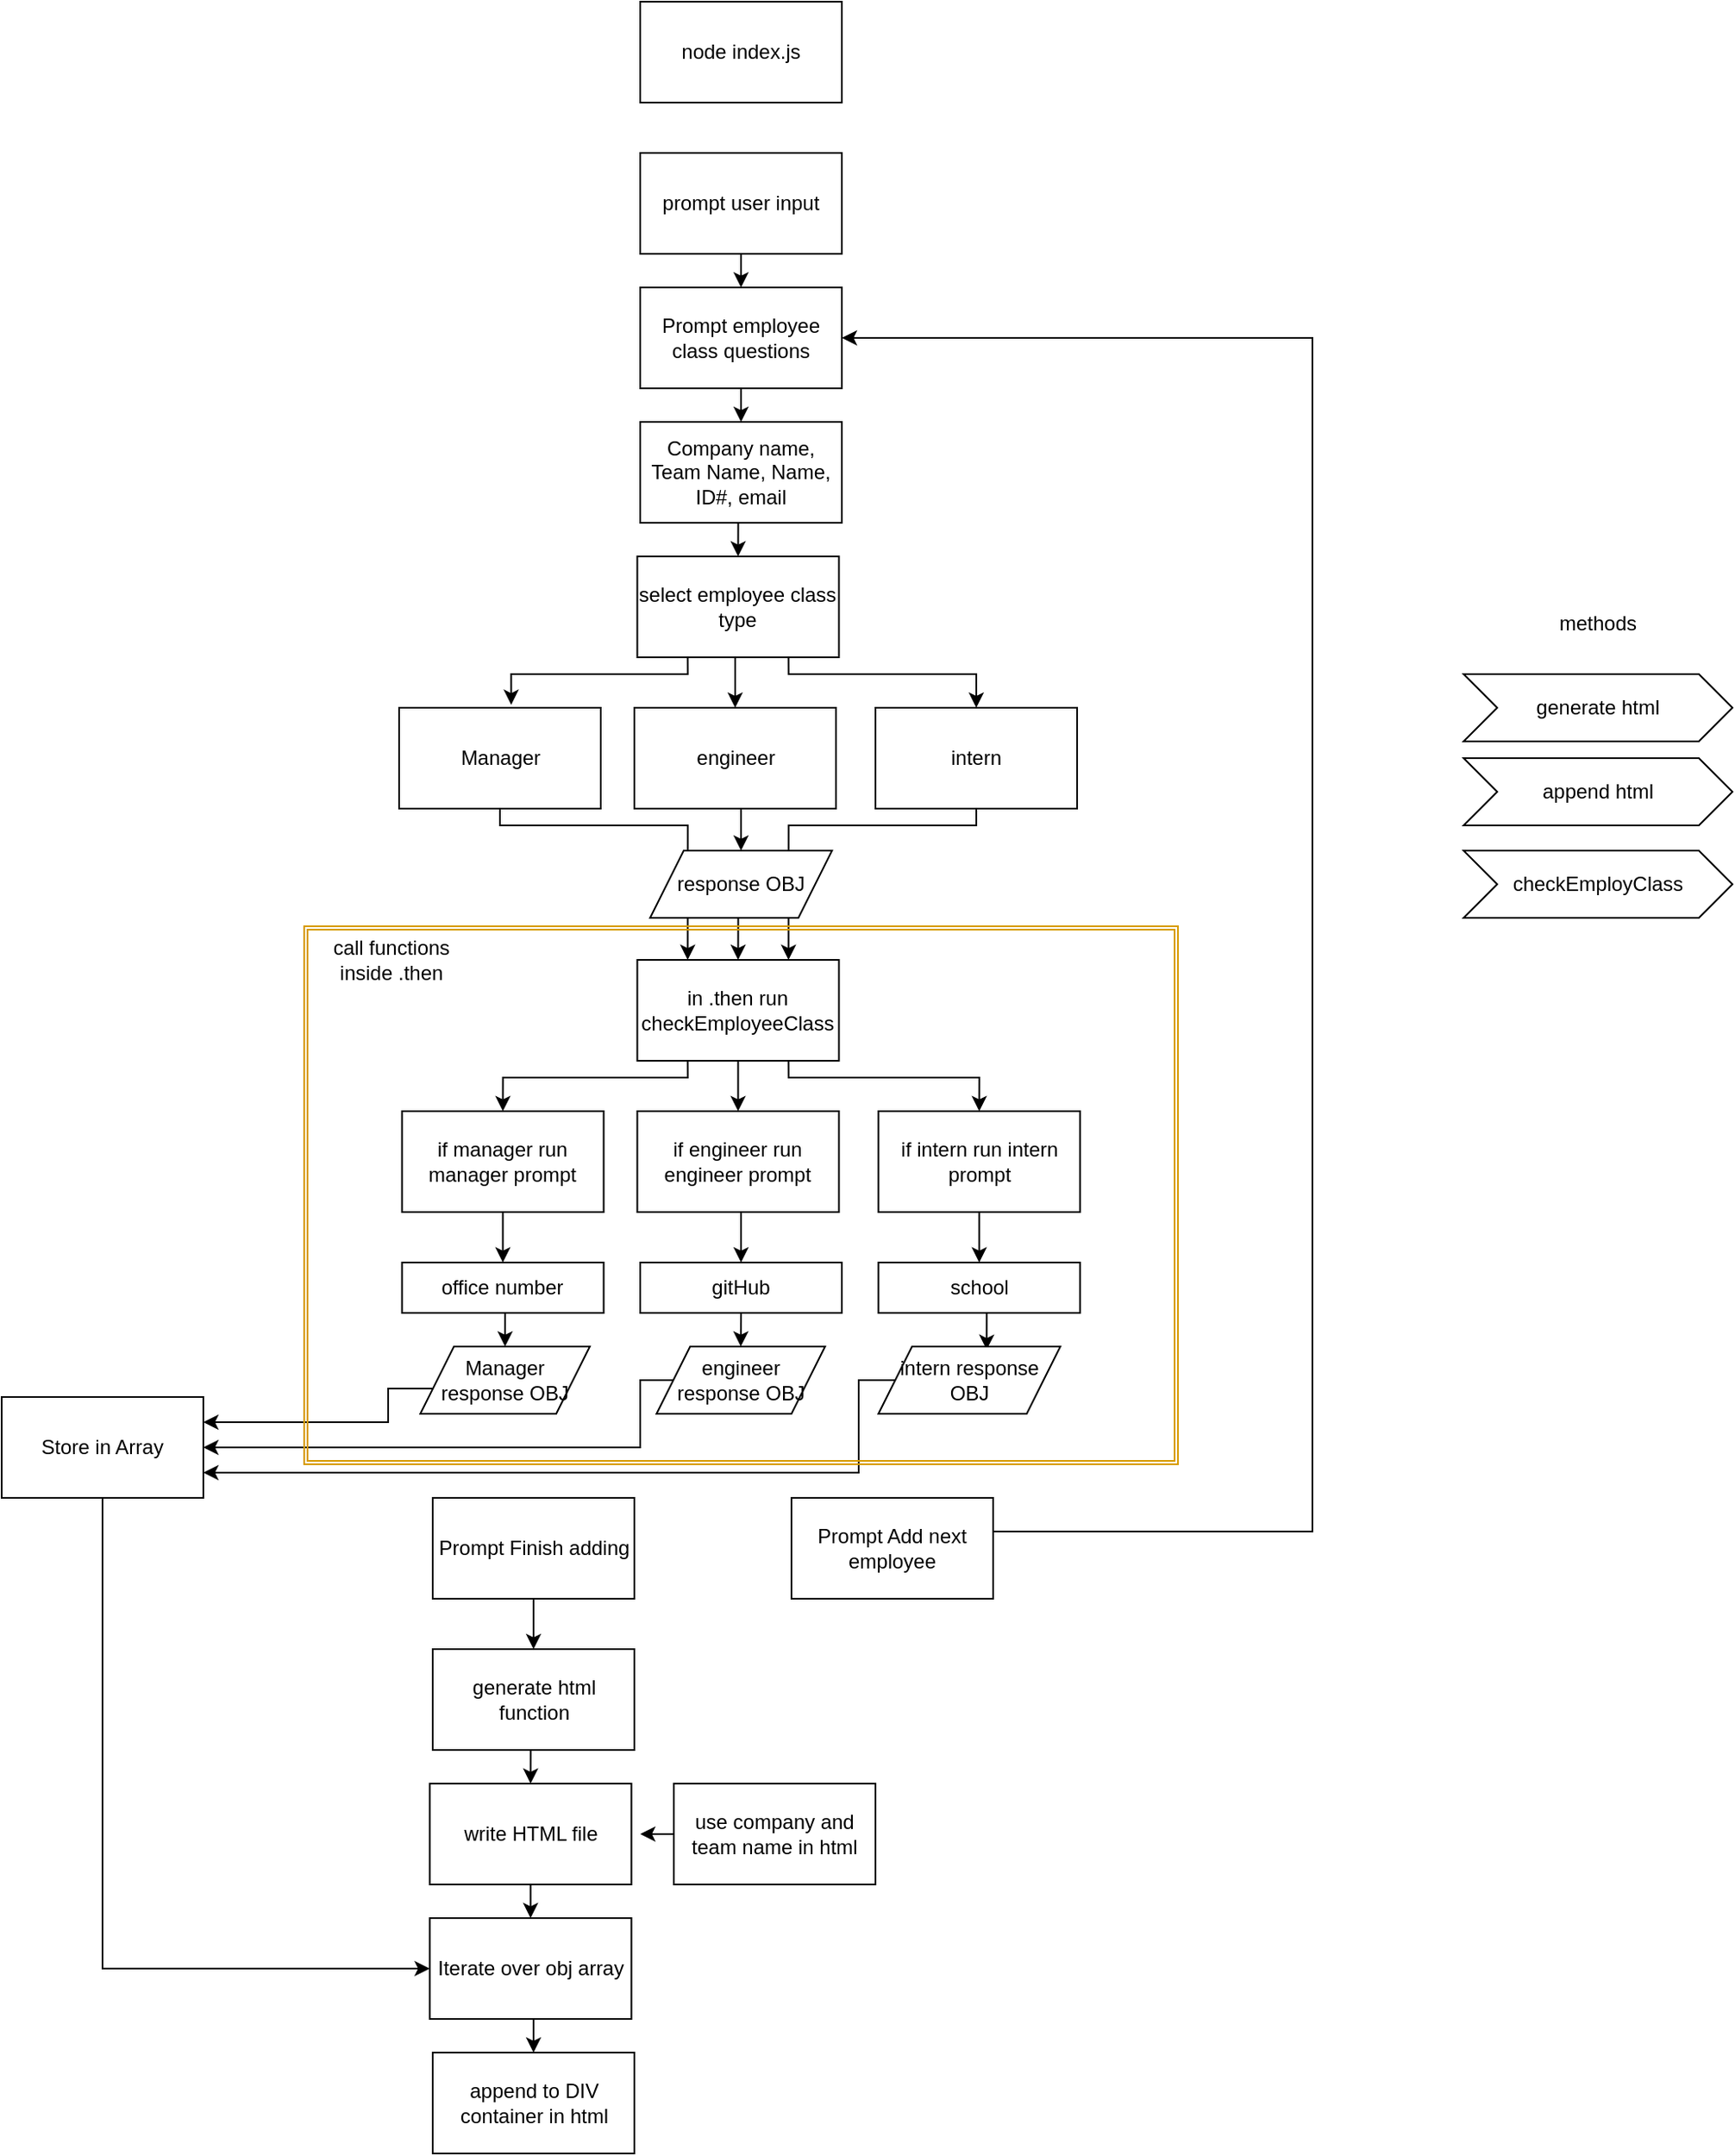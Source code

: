 <mxfile version="14.5.3" type="device"><diagram id="C5RBs43oDa-KdzZeNtuy" name="Page-1"><mxGraphModel dx="1124" dy="965" grid="1" gridSize="10" guides="1" tooltips="1" connect="1" arrows="1" fold="1" page="1" pageScale="1" pageWidth="3300" pageHeight="4681" math="0" shadow="0"><root><mxCell id="WIyWlLk6GJQsqaUBKTNV-0"/><mxCell id="WIyWlLk6GJQsqaUBKTNV-1" parent="WIyWlLk6GJQsqaUBKTNV-0"/><mxCell id="dIMU2QLfMzCTFU0SrWU4-1" value="node index.js" style="rounded=0;whiteSpace=wrap;html=1;" vertex="1" parent="WIyWlLk6GJQsqaUBKTNV-1"><mxGeometry x="670" y="40" width="120" height="60" as="geometry"/></mxCell><mxCell id="dIMU2QLfMzCTFU0SrWU4-68" style="edgeStyle=orthogonalEdgeStyle;rounded=0;orthogonalLoop=1;jettySize=auto;html=1;exitX=0.5;exitY=1;exitDx=0;exitDy=0;entryX=0.5;entryY=0;entryDx=0;entryDy=0;" edge="1" parent="WIyWlLk6GJQsqaUBKTNV-1" source="dIMU2QLfMzCTFU0SrWU4-2" target="dIMU2QLfMzCTFU0SrWU4-3"><mxGeometry relative="1" as="geometry"/></mxCell><mxCell id="dIMU2QLfMzCTFU0SrWU4-2" value="prompt user input" style="rounded=0;whiteSpace=wrap;html=1;" vertex="1" parent="WIyWlLk6GJQsqaUBKTNV-1"><mxGeometry x="670" y="130" width="120" height="60" as="geometry"/></mxCell><mxCell id="dIMU2QLfMzCTFU0SrWU4-69" style="edgeStyle=orthogonalEdgeStyle;rounded=0;orthogonalLoop=1;jettySize=auto;html=1;exitX=0.5;exitY=1;exitDx=0;exitDy=0;entryX=0.5;entryY=0;entryDx=0;entryDy=0;" edge="1" parent="WIyWlLk6GJQsqaUBKTNV-1" source="dIMU2QLfMzCTFU0SrWU4-3" target="dIMU2QLfMzCTFU0SrWU4-7"><mxGeometry relative="1" as="geometry"/></mxCell><mxCell id="dIMU2QLfMzCTFU0SrWU4-3" value="Prompt employee class questions" style="rounded=0;whiteSpace=wrap;html=1;" vertex="1" parent="WIyWlLk6GJQsqaUBKTNV-1"><mxGeometry x="670" y="210" width="120" height="60" as="geometry"/></mxCell><mxCell id="dIMU2QLfMzCTFU0SrWU4-17" style="edgeStyle=orthogonalEdgeStyle;rounded=0;orthogonalLoop=1;jettySize=auto;html=1;exitX=0.5;exitY=1;exitDx=0;exitDy=0;entryX=0.25;entryY=0;entryDx=0;entryDy=0;" edge="1" parent="WIyWlLk6GJQsqaUBKTNV-1" source="dIMU2QLfMzCTFU0SrWU4-4" target="dIMU2QLfMzCTFU0SrWU4-9"><mxGeometry relative="1" as="geometry"><Array as="points"><mxPoint x="587" y="530"/><mxPoint x="698" y="530"/></Array></mxGeometry></mxCell><mxCell id="dIMU2QLfMzCTFU0SrWU4-4" value="Manager" style="rounded=0;whiteSpace=wrap;html=1;" vertex="1" parent="WIyWlLk6GJQsqaUBKTNV-1"><mxGeometry x="526.5" y="460" width="120" height="60" as="geometry"/></mxCell><mxCell id="dIMU2QLfMzCTFU0SrWU4-19" style="edgeStyle=orthogonalEdgeStyle;rounded=0;orthogonalLoop=1;jettySize=auto;html=1;exitX=0.5;exitY=1;exitDx=0;exitDy=0;entryX=0.5;entryY=0;entryDx=0;entryDy=0;" edge="1" parent="WIyWlLk6GJQsqaUBKTNV-1" source="dIMU2QLfMzCTFU0SrWU4-23" target="dIMU2QLfMzCTFU0SrWU4-9"><mxGeometry relative="1" as="geometry"/></mxCell><mxCell id="dIMU2QLfMzCTFU0SrWU4-5" value="engineer" style="rounded=0;whiteSpace=wrap;html=1;" vertex="1" parent="WIyWlLk6GJQsqaUBKTNV-1"><mxGeometry x="666.5" y="460" width="120" height="60" as="geometry"/></mxCell><mxCell id="dIMU2QLfMzCTFU0SrWU4-18" style="edgeStyle=orthogonalEdgeStyle;rounded=0;orthogonalLoop=1;jettySize=auto;html=1;exitX=0.5;exitY=1;exitDx=0;exitDy=0;entryX=0.75;entryY=0;entryDx=0;entryDy=0;" edge="1" parent="WIyWlLk6GJQsqaUBKTNV-1" source="dIMU2QLfMzCTFU0SrWU4-6" target="dIMU2QLfMzCTFU0SrWU4-9"><mxGeometry relative="1" as="geometry"><Array as="points"><mxPoint x="870" y="530"/><mxPoint x="758" y="530"/></Array></mxGeometry></mxCell><mxCell id="dIMU2QLfMzCTFU0SrWU4-6" value="intern" style="rounded=0;whiteSpace=wrap;html=1;" vertex="1" parent="WIyWlLk6GJQsqaUBKTNV-1"><mxGeometry x="810" y="460" width="120" height="60" as="geometry"/></mxCell><mxCell id="dIMU2QLfMzCTFU0SrWU4-70" style="edgeStyle=orthogonalEdgeStyle;rounded=0;orthogonalLoop=1;jettySize=auto;html=1;exitX=0.5;exitY=1;exitDx=0;exitDy=0;entryX=0.5;entryY=0;entryDx=0;entryDy=0;" edge="1" parent="WIyWlLk6GJQsqaUBKTNV-1" source="dIMU2QLfMzCTFU0SrWU4-7" target="dIMU2QLfMzCTFU0SrWU4-8"><mxGeometry relative="1" as="geometry"/></mxCell><mxCell id="dIMU2QLfMzCTFU0SrWU4-7" value="Company name, Team Name, Name, ID#, email" style="rounded=0;whiteSpace=wrap;html=1;" vertex="1" parent="WIyWlLk6GJQsqaUBKTNV-1"><mxGeometry x="670" y="290" width="120" height="60" as="geometry"/></mxCell><mxCell id="dIMU2QLfMzCTFU0SrWU4-13" style="edgeStyle=orthogonalEdgeStyle;rounded=0;orthogonalLoop=1;jettySize=auto;html=1;exitX=0.25;exitY=1;exitDx=0;exitDy=0;entryX=0.556;entryY=-0.029;entryDx=0;entryDy=0;entryPerimeter=0;" edge="1" parent="WIyWlLk6GJQsqaUBKTNV-1" source="dIMU2QLfMzCTFU0SrWU4-8" target="dIMU2QLfMzCTFU0SrWU4-4"><mxGeometry relative="1" as="geometry"><Array as="points"><mxPoint x="698" y="440"/><mxPoint x="593" y="440"/></Array></mxGeometry></mxCell><mxCell id="dIMU2QLfMzCTFU0SrWU4-14" style="edgeStyle=orthogonalEdgeStyle;rounded=0;orthogonalLoop=1;jettySize=auto;html=1;exitX=0.5;exitY=1;exitDx=0;exitDy=0;entryX=0.5;entryY=0;entryDx=0;entryDy=0;" edge="1" parent="WIyWlLk6GJQsqaUBKTNV-1" source="dIMU2QLfMzCTFU0SrWU4-8" target="dIMU2QLfMzCTFU0SrWU4-5"><mxGeometry relative="1" as="geometry"/></mxCell><mxCell id="dIMU2QLfMzCTFU0SrWU4-16" style="edgeStyle=orthogonalEdgeStyle;rounded=0;orthogonalLoop=1;jettySize=auto;html=1;exitX=0.75;exitY=1;exitDx=0;exitDy=0;entryX=0.5;entryY=0;entryDx=0;entryDy=0;" edge="1" parent="WIyWlLk6GJQsqaUBKTNV-1" source="dIMU2QLfMzCTFU0SrWU4-8" target="dIMU2QLfMzCTFU0SrWU4-6"><mxGeometry relative="1" as="geometry"><Array as="points"><mxPoint x="758" y="440"/><mxPoint x="870" y="440"/></Array></mxGeometry></mxCell><mxCell id="dIMU2QLfMzCTFU0SrWU4-8" value="select employee class type" style="rounded=0;whiteSpace=wrap;html=1;" vertex="1" parent="WIyWlLk6GJQsqaUBKTNV-1"><mxGeometry x="668.25" y="370" width="120" height="60" as="geometry"/></mxCell><mxCell id="dIMU2QLfMzCTFU0SrWU4-20" style="edgeStyle=orthogonalEdgeStyle;rounded=0;orthogonalLoop=1;jettySize=auto;html=1;exitX=0.25;exitY=1;exitDx=0;exitDy=0;entryX=0.5;entryY=0;entryDx=0;entryDy=0;" edge="1" parent="WIyWlLk6GJQsqaUBKTNV-1" source="dIMU2QLfMzCTFU0SrWU4-9" target="dIMU2QLfMzCTFU0SrWU4-10"><mxGeometry relative="1" as="geometry"><Array as="points"><mxPoint x="698" y="680"/><mxPoint x="588" y="680"/></Array></mxGeometry></mxCell><mxCell id="dIMU2QLfMzCTFU0SrWU4-21" style="edgeStyle=orthogonalEdgeStyle;rounded=0;orthogonalLoop=1;jettySize=auto;html=1;exitX=0.5;exitY=1;exitDx=0;exitDy=0;entryX=0.5;entryY=0;entryDx=0;entryDy=0;" edge="1" parent="WIyWlLk6GJQsqaUBKTNV-1" source="dIMU2QLfMzCTFU0SrWU4-9" target="dIMU2QLfMzCTFU0SrWU4-11"><mxGeometry relative="1" as="geometry"/></mxCell><mxCell id="dIMU2QLfMzCTFU0SrWU4-22" style="edgeStyle=orthogonalEdgeStyle;rounded=0;orthogonalLoop=1;jettySize=auto;html=1;exitX=0.75;exitY=1;exitDx=0;exitDy=0;entryX=0.5;entryY=0;entryDx=0;entryDy=0;" edge="1" parent="WIyWlLk6GJQsqaUBKTNV-1" source="dIMU2QLfMzCTFU0SrWU4-9" target="dIMU2QLfMzCTFU0SrWU4-12"><mxGeometry relative="1" as="geometry"><Array as="points"><mxPoint x="758" y="680"/><mxPoint x="872" y="680"/></Array></mxGeometry></mxCell><mxCell id="dIMU2QLfMzCTFU0SrWU4-9" value="in .then run checkEmployeeClass" style="rounded=0;whiteSpace=wrap;html=1;" vertex="1" parent="WIyWlLk6GJQsqaUBKTNV-1"><mxGeometry x="668.25" y="610" width="120" height="60" as="geometry"/></mxCell><mxCell id="dIMU2QLfMzCTFU0SrWU4-31" style="edgeStyle=orthogonalEdgeStyle;rounded=0;orthogonalLoop=1;jettySize=auto;html=1;exitX=0.5;exitY=1;exitDx=0;exitDy=0;entryX=0.5;entryY=0;entryDx=0;entryDy=0;" edge="1" parent="WIyWlLk6GJQsqaUBKTNV-1" source="dIMU2QLfMzCTFU0SrWU4-10" target="dIMU2QLfMzCTFU0SrWU4-25"><mxGeometry relative="1" as="geometry"/></mxCell><mxCell id="dIMU2QLfMzCTFU0SrWU4-10" value="if manager run manager prompt" style="rounded=0;whiteSpace=wrap;html=1;" vertex="1" parent="WIyWlLk6GJQsqaUBKTNV-1"><mxGeometry x="528.25" y="700" width="120" height="60" as="geometry"/></mxCell><mxCell id="dIMU2QLfMzCTFU0SrWU4-32" style="edgeStyle=orthogonalEdgeStyle;rounded=0;orthogonalLoop=1;jettySize=auto;html=1;exitX=0.5;exitY=1;exitDx=0;exitDy=0;entryX=0.5;entryY=0;entryDx=0;entryDy=0;" edge="1" parent="WIyWlLk6GJQsqaUBKTNV-1" source="dIMU2QLfMzCTFU0SrWU4-11" target="dIMU2QLfMzCTFU0SrWU4-28"><mxGeometry relative="1" as="geometry"/></mxCell><mxCell id="dIMU2QLfMzCTFU0SrWU4-11" value="if engineer run engineer prompt" style="rounded=0;whiteSpace=wrap;html=1;" vertex="1" parent="WIyWlLk6GJQsqaUBKTNV-1"><mxGeometry x="668.25" y="700" width="120" height="60" as="geometry"/></mxCell><mxCell id="dIMU2QLfMzCTFU0SrWU4-33" style="edgeStyle=orthogonalEdgeStyle;rounded=0;orthogonalLoop=1;jettySize=auto;html=1;exitX=0.5;exitY=1;exitDx=0;exitDy=0;entryX=0.5;entryY=0;entryDx=0;entryDy=0;" edge="1" parent="WIyWlLk6GJQsqaUBKTNV-1" source="dIMU2QLfMzCTFU0SrWU4-12" target="dIMU2QLfMzCTFU0SrWU4-29"><mxGeometry relative="1" as="geometry"/></mxCell><mxCell id="dIMU2QLfMzCTFU0SrWU4-12" value="if intern run intern prompt" style="rounded=0;whiteSpace=wrap;html=1;" vertex="1" parent="WIyWlLk6GJQsqaUBKTNV-1"><mxGeometry x="811.75" y="700" width="120" height="60" as="geometry"/></mxCell><mxCell id="dIMU2QLfMzCTFU0SrWU4-23" value="response OBJ" style="shape=parallelogram;perimeter=parallelogramPerimeter;whiteSpace=wrap;html=1;fixedSize=1;" vertex="1" parent="WIyWlLk6GJQsqaUBKTNV-1"><mxGeometry x="675.88" y="545" width="108.25" height="40" as="geometry"/></mxCell><mxCell id="dIMU2QLfMzCTFU0SrWU4-24" style="edgeStyle=orthogonalEdgeStyle;rounded=0;orthogonalLoop=1;jettySize=auto;html=1;exitX=0.5;exitY=1;exitDx=0;exitDy=0;entryX=0.5;entryY=0;entryDx=0;entryDy=0;" edge="1" parent="WIyWlLk6GJQsqaUBKTNV-1" source="dIMU2QLfMzCTFU0SrWU4-5" target="dIMU2QLfMzCTFU0SrWU4-23"><mxGeometry relative="1" as="geometry"><mxPoint x="726.5" y="520" as="sourcePoint"/><mxPoint x="728.25" y="590" as="targetPoint"/></mxGeometry></mxCell><mxCell id="dIMU2QLfMzCTFU0SrWU4-42" style="edgeStyle=orthogonalEdgeStyle;rounded=0;orthogonalLoop=1;jettySize=auto;html=1;exitX=0.5;exitY=1;exitDx=0;exitDy=0;entryX=0.5;entryY=0;entryDx=0;entryDy=0;" edge="1" parent="WIyWlLk6GJQsqaUBKTNV-1" source="dIMU2QLfMzCTFU0SrWU4-25" target="dIMU2QLfMzCTFU0SrWU4-30"><mxGeometry relative="1" as="geometry"/></mxCell><mxCell id="dIMU2QLfMzCTFU0SrWU4-25" value="office number" style="rounded=0;whiteSpace=wrap;html=1;" vertex="1" parent="WIyWlLk6GJQsqaUBKTNV-1"><mxGeometry x="528.25" y="790" width="120" height="30" as="geometry"/></mxCell><mxCell id="dIMU2QLfMzCTFU0SrWU4-43" style="edgeStyle=orthogonalEdgeStyle;rounded=0;orthogonalLoop=1;jettySize=auto;html=1;exitX=0.5;exitY=1;exitDx=0;exitDy=0;entryX=0.5;entryY=0;entryDx=0;entryDy=0;" edge="1" parent="WIyWlLk6GJQsqaUBKTNV-1" source="dIMU2QLfMzCTFU0SrWU4-28" target="dIMU2QLfMzCTFU0SrWU4-40"><mxGeometry relative="1" as="geometry"/></mxCell><mxCell id="dIMU2QLfMzCTFU0SrWU4-28" value="gitHub" style="rounded=0;whiteSpace=wrap;html=1;" vertex="1" parent="WIyWlLk6GJQsqaUBKTNV-1"><mxGeometry x="670" y="790" width="120" height="30" as="geometry"/></mxCell><mxCell id="dIMU2QLfMzCTFU0SrWU4-44" style="edgeStyle=orthogonalEdgeStyle;rounded=0;orthogonalLoop=1;jettySize=auto;html=1;exitX=0.5;exitY=1;exitDx=0;exitDy=0;entryX=0.595;entryY=0.048;entryDx=0;entryDy=0;entryPerimeter=0;" edge="1" parent="WIyWlLk6GJQsqaUBKTNV-1" source="dIMU2QLfMzCTFU0SrWU4-29" target="dIMU2QLfMzCTFU0SrWU4-41"><mxGeometry relative="1" as="geometry"/></mxCell><mxCell id="dIMU2QLfMzCTFU0SrWU4-29" value="school" style="rounded=0;whiteSpace=wrap;html=1;" vertex="1" parent="WIyWlLk6GJQsqaUBKTNV-1"><mxGeometry x="811.75" y="790" width="120" height="30" as="geometry"/></mxCell><mxCell id="dIMU2QLfMzCTFU0SrWU4-48" style="edgeStyle=orthogonalEdgeStyle;rounded=0;orthogonalLoop=1;jettySize=auto;html=1;exitX=0;exitY=0.5;exitDx=0;exitDy=0;entryX=1;entryY=0.25;entryDx=0;entryDy=0;" edge="1" parent="WIyWlLk6GJQsqaUBKTNV-1" source="dIMU2QLfMzCTFU0SrWU4-30" target="dIMU2QLfMzCTFU0SrWU4-50"><mxGeometry relative="1" as="geometry"><mxPoint x="470" y="865" as="targetPoint"/><Array as="points"><mxPoint x="520" y="865"/><mxPoint x="520" y="885"/></Array></mxGeometry></mxCell><mxCell id="dIMU2QLfMzCTFU0SrWU4-30" value="Manager response OBJ" style="shape=parallelogram;perimeter=parallelogramPerimeter;whiteSpace=wrap;html=1;fixedSize=1;" vertex="1" parent="WIyWlLk6GJQsqaUBKTNV-1"><mxGeometry x="539.13" y="840" width="100.87" height="40" as="geometry"/></mxCell><mxCell id="dIMU2QLfMzCTFU0SrWU4-38" style="edgeStyle=orthogonalEdgeStyle;rounded=0;orthogonalLoop=1;jettySize=auto;html=1;exitX=1;exitY=0.5;exitDx=0;exitDy=0;entryX=1;entryY=0.5;entryDx=0;entryDy=0;" edge="1" parent="WIyWlLk6GJQsqaUBKTNV-1" source="dIMU2QLfMzCTFU0SrWU4-37" target="dIMU2QLfMzCTFU0SrWU4-3"><mxGeometry relative="1" as="geometry"><Array as="points"><mxPoint x="1070" y="950"/><mxPoint x="1070" y="240"/></Array></mxGeometry></mxCell><mxCell id="dIMU2QLfMzCTFU0SrWU4-37" value="Prompt Add next employee" style="rounded=0;whiteSpace=wrap;html=1;" vertex="1" parent="WIyWlLk6GJQsqaUBKTNV-1"><mxGeometry x="760" y="930" width="120" height="60" as="geometry"/></mxCell><mxCell id="dIMU2QLfMzCTFU0SrWU4-52" style="edgeStyle=orthogonalEdgeStyle;rounded=0;orthogonalLoop=1;jettySize=auto;html=1;exitX=0.5;exitY=1;exitDx=0;exitDy=0;entryX=0.5;entryY=0;entryDx=0;entryDy=0;" edge="1" parent="WIyWlLk6GJQsqaUBKTNV-1" source="dIMU2QLfMzCTFU0SrWU4-39" target="dIMU2QLfMzCTFU0SrWU4-51"><mxGeometry relative="1" as="geometry"/></mxCell><mxCell id="dIMU2QLfMzCTFU0SrWU4-39" value="Prompt Finish adding" style="rounded=0;whiteSpace=wrap;html=1;" vertex="1" parent="WIyWlLk6GJQsqaUBKTNV-1"><mxGeometry x="546.5" y="930" width="120" height="60" as="geometry"/></mxCell><mxCell id="dIMU2QLfMzCTFU0SrWU4-46" style="edgeStyle=orthogonalEdgeStyle;rounded=0;orthogonalLoop=1;jettySize=auto;html=1;exitX=0;exitY=0.5;exitDx=0;exitDy=0;entryX=1;entryY=0.5;entryDx=0;entryDy=0;" edge="1" parent="WIyWlLk6GJQsqaUBKTNV-1" source="dIMU2QLfMzCTFU0SrWU4-40" target="dIMU2QLfMzCTFU0SrWU4-50"><mxGeometry relative="1" as="geometry"><mxPoint x="470" y="900" as="targetPoint"/><Array as="points"><mxPoint x="670" y="860"/><mxPoint x="670" y="900"/></Array></mxGeometry></mxCell><mxCell id="dIMU2QLfMzCTFU0SrWU4-40" value="engineer response OBJ" style="shape=parallelogram;perimeter=parallelogramPerimeter;whiteSpace=wrap;html=1;fixedSize=1;" vertex="1" parent="WIyWlLk6GJQsqaUBKTNV-1"><mxGeometry x="679.69" y="840" width="100.31" height="40" as="geometry"/></mxCell><mxCell id="dIMU2QLfMzCTFU0SrWU4-49" style="edgeStyle=orthogonalEdgeStyle;rounded=0;orthogonalLoop=1;jettySize=auto;html=1;exitX=0;exitY=0.5;exitDx=0;exitDy=0;entryX=1;entryY=0.75;entryDx=0;entryDy=0;" edge="1" parent="WIyWlLk6GJQsqaUBKTNV-1" source="dIMU2QLfMzCTFU0SrWU4-41" target="dIMU2QLfMzCTFU0SrWU4-50"><mxGeometry relative="1" as="geometry"><mxPoint x="470" y="910" as="targetPoint"/><Array as="points"><mxPoint x="800" y="860"/><mxPoint x="800" y="915"/></Array></mxGeometry></mxCell><mxCell id="dIMU2QLfMzCTFU0SrWU4-41" value="intern response OBJ" style="shape=parallelogram;perimeter=parallelogramPerimeter;whiteSpace=wrap;html=1;fixedSize=1;" vertex="1" parent="WIyWlLk6GJQsqaUBKTNV-1"><mxGeometry x="811.75" y="840" width="108.25" height="40" as="geometry"/></mxCell><mxCell id="dIMU2QLfMzCTFU0SrWU4-56" style="edgeStyle=orthogonalEdgeStyle;rounded=0;orthogonalLoop=1;jettySize=auto;html=1;exitX=0.5;exitY=1;exitDx=0;exitDy=0;entryX=0;entryY=0.5;entryDx=0;entryDy=0;" edge="1" parent="WIyWlLk6GJQsqaUBKTNV-1" source="dIMU2QLfMzCTFU0SrWU4-50" target="dIMU2QLfMzCTFU0SrWU4-54"><mxGeometry relative="1" as="geometry"/></mxCell><mxCell id="dIMU2QLfMzCTFU0SrWU4-50" value="Store in Array" style="rounded=0;whiteSpace=wrap;html=1;" vertex="1" parent="WIyWlLk6GJQsqaUBKTNV-1"><mxGeometry x="290" y="870" width="120" height="60" as="geometry"/></mxCell><mxCell id="dIMU2QLfMzCTFU0SrWU4-60" style="edgeStyle=orthogonalEdgeStyle;rounded=0;orthogonalLoop=1;jettySize=auto;html=1;exitX=0.5;exitY=1;exitDx=0;exitDy=0;entryX=0.5;entryY=0;entryDx=0;entryDy=0;" edge="1" parent="WIyWlLk6GJQsqaUBKTNV-1" source="dIMU2QLfMzCTFU0SrWU4-51" target="dIMU2QLfMzCTFU0SrWU4-59"><mxGeometry relative="1" as="geometry"/></mxCell><mxCell id="dIMU2QLfMzCTFU0SrWU4-51" value="generate html function" style="rounded=0;whiteSpace=wrap;html=1;" vertex="1" parent="WIyWlLk6GJQsqaUBKTNV-1"><mxGeometry x="546.5" y="1020" width="120" height="60" as="geometry"/></mxCell><mxCell id="dIMU2QLfMzCTFU0SrWU4-58" style="edgeStyle=orthogonalEdgeStyle;rounded=0;orthogonalLoop=1;jettySize=auto;html=1;exitX=0.5;exitY=1;exitDx=0;exitDy=0;entryX=0.5;entryY=0;entryDx=0;entryDy=0;" edge="1" parent="WIyWlLk6GJQsqaUBKTNV-1" source="dIMU2QLfMzCTFU0SrWU4-54" target="dIMU2QLfMzCTFU0SrWU4-55"><mxGeometry relative="1" as="geometry"/></mxCell><mxCell id="dIMU2QLfMzCTFU0SrWU4-54" value="Iterate over obj array" style="rounded=0;whiteSpace=wrap;html=1;" vertex="1" parent="WIyWlLk6GJQsqaUBKTNV-1"><mxGeometry x="544.75" y="1180" width="120" height="60" as="geometry"/></mxCell><mxCell id="dIMU2QLfMzCTFU0SrWU4-55" value="append to DIV container in html" style="rounded=0;whiteSpace=wrap;html=1;" vertex="1" parent="WIyWlLk6GJQsqaUBKTNV-1"><mxGeometry x="546.5" y="1260" width="120" height="60" as="geometry"/></mxCell><mxCell id="dIMU2QLfMzCTFU0SrWU4-61" style="edgeStyle=orthogonalEdgeStyle;rounded=0;orthogonalLoop=1;jettySize=auto;html=1;exitX=0.5;exitY=1;exitDx=0;exitDy=0;entryX=0.5;entryY=0;entryDx=0;entryDy=0;" edge="1" parent="WIyWlLk6GJQsqaUBKTNV-1" source="dIMU2QLfMzCTFU0SrWU4-59" target="dIMU2QLfMzCTFU0SrWU4-54"><mxGeometry relative="1" as="geometry"/></mxCell><mxCell id="dIMU2QLfMzCTFU0SrWU4-59" value="write HTML file" style="rounded=0;whiteSpace=wrap;html=1;" vertex="1" parent="WIyWlLk6GJQsqaUBKTNV-1"><mxGeometry x="544.75" y="1100" width="120" height="60" as="geometry"/></mxCell><mxCell id="dIMU2QLfMzCTFU0SrWU4-63" style="edgeStyle=orthogonalEdgeStyle;rounded=0;orthogonalLoop=1;jettySize=auto;html=1;exitX=0;exitY=0.5;exitDx=0;exitDy=0;" edge="1" parent="WIyWlLk6GJQsqaUBKTNV-1" source="dIMU2QLfMzCTFU0SrWU4-62"><mxGeometry relative="1" as="geometry"><mxPoint x="670" y="1130" as="targetPoint"/></mxGeometry></mxCell><mxCell id="dIMU2QLfMzCTFU0SrWU4-62" value="use company and team name in html" style="rounded=0;whiteSpace=wrap;html=1;" vertex="1" parent="WIyWlLk6GJQsqaUBKTNV-1"><mxGeometry x="690" y="1100" width="120" height="60" as="geometry"/></mxCell><mxCell id="dIMU2QLfMzCTFU0SrWU4-64" value="generate html" style="shape=step;perimeter=stepPerimeter;whiteSpace=wrap;html=1;fixedSize=1;" vertex="1" parent="WIyWlLk6GJQsqaUBKTNV-1"><mxGeometry x="1160" y="440" width="160" height="40" as="geometry"/></mxCell><mxCell id="dIMU2QLfMzCTFU0SrWU4-65" value="append html" style="shape=step;perimeter=stepPerimeter;whiteSpace=wrap;html=1;fixedSize=1;" vertex="1" parent="WIyWlLk6GJQsqaUBKTNV-1"><mxGeometry x="1160" y="490" width="160" height="40" as="geometry"/></mxCell><mxCell id="dIMU2QLfMzCTFU0SrWU4-66" value="methods" style="text;html=1;strokeColor=none;fillColor=none;align=center;verticalAlign=middle;whiteSpace=wrap;rounded=0;" vertex="1" parent="WIyWlLk6GJQsqaUBKTNV-1"><mxGeometry x="1180" y="400" width="120" height="20" as="geometry"/></mxCell><mxCell id="dIMU2QLfMzCTFU0SrWU4-67" value="checkEmployClass" style="shape=step;perimeter=stepPerimeter;whiteSpace=wrap;html=1;fixedSize=1;" vertex="1" parent="WIyWlLk6GJQsqaUBKTNV-1"><mxGeometry x="1160" y="545" width="160" height="40" as="geometry"/></mxCell><mxCell id="dIMU2QLfMzCTFU0SrWU4-71" value="" style="shape=ext;double=1;rounded=0;whiteSpace=wrap;html=1;strokeColor=#d79b00;fillColor=none;" vertex="1" parent="WIyWlLk6GJQsqaUBKTNV-1"><mxGeometry x="470.01" y="590" width="520" height="320" as="geometry"/></mxCell><mxCell id="dIMU2QLfMzCTFU0SrWU4-73" value="call functions inside .then" style="text;html=1;strokeColor=none;fillColor=none;align=center;verticalAlign=middle;whiteSpace=wrap;rounded=0;" vertex="1" parent="WIyWlLk6GJQsqaUBKTNV-1"><mxGeometry x="470.01" y="600" width="103.5" height="20" as="geometry"/></mxCell></root></mxGraphModel></diagram></mxfile>